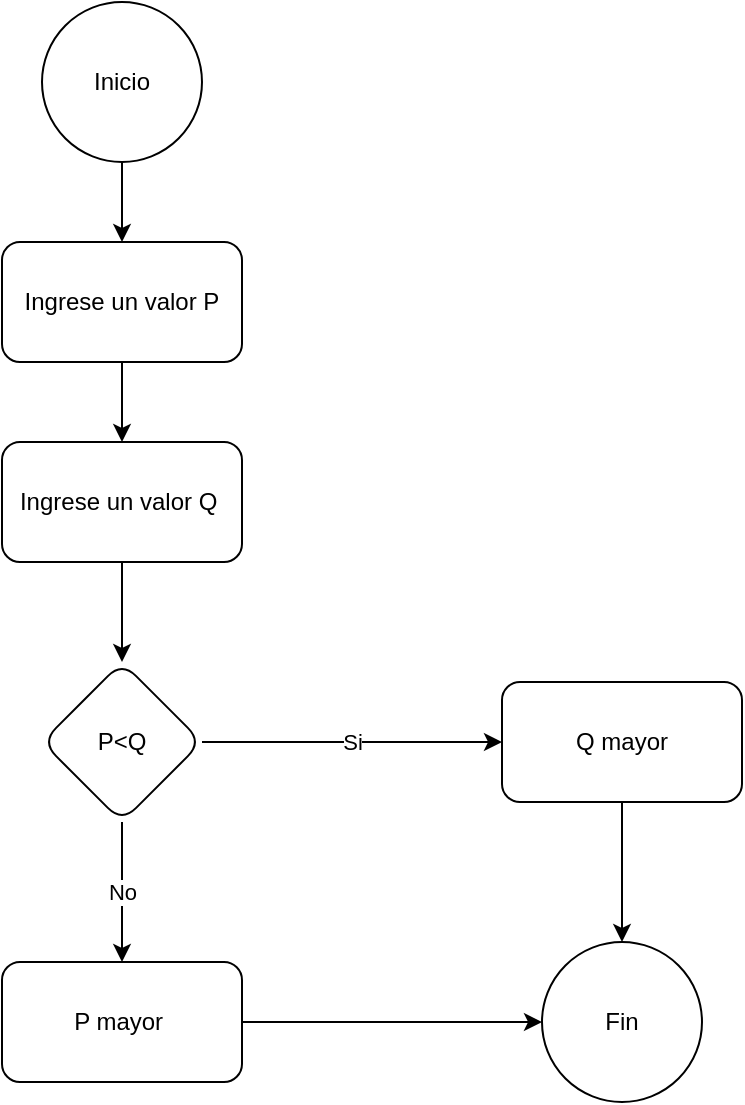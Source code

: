 <mxfile version="26.2.12">
  <diagram id="C5RBs43oDa-KdzZeNtuy" name="Page-1">
    <mxGraphModel dx="1428" dy="777" grid="1" gridSize="10" guides="1" tooltips="1" connect="1" arrows="1" fold="1" page="1" pageScale="1" pageWidth="827" pageHeight="1169" math="0" shadow="0">
      <root>
        <mxCell id="WIyWlLk6GJQsqaUBKTNV-0" />
        <mxCell id="WIyWlLk6GJQsqaUBKTNV-1" parent="WIyWlLk6GJQsqaUBKTNV-0" />
        <mxCell id="sNS0ZojCd92UjoBOgC7c-89" value="" style="edgeStyle=orthogonalEdgeStyle;rounded=0;orthogonalLoop=1;jettySize=auto;html=1;" edge="1" parent="WIyWlLk6GJQsqaUBKTNV-1" source="sNS0ZojCd92UjoBOgC7c-0" target="sNS0ZojCd92UjoBOgC7c-88">
          <mxGeometry relative="1" as="geometry" />
        </mxCell>
        <mxCell id="sNS0ZojCd92UjoBOgC7c-0" value="Inicio" style="ellipse;whiteSpace=wrap;html=1;aspect=fixed;" vertex="1" parent="WIyWlLk6GJQsqaUBKTNV-1">
          <mxGeometry x="50" y="60" width="80" height="80" as="geometry" />
        </mxCell>
        <mxCell id="sNS0ZojCd92UjoBOgC7c-91" value="" style="edgeStyle=orthogonalEdgeStyle;rounded=0;orthogonalLoop=1;jettySize=auto;html=1;" edge="1" parent="WIyWlLk6GJQsqaUBKTNV-1" source="sNS0ZojCd92UjoBOgC7c-88" target="sNS0ZojCd92UjoBOgC7c-90">
          <mxGeometry relative="1" as="geometry" />
        </mxCell>
        <mxCell id="sNS0ZojCd92UjoBOgC7c-88" value="Ingrese un valor P" style="rounded=1;whiteSpace=wrap;html=1;" vertex="1" parent="WIyWlLk6GJQsqaUBKTNV-1">
          <mxGeometry x="30" y="180" width="120" height="60" as="geometry" />
        </mxCell>
        <mxCell id="sNS0ZojCd92UjoBOgC7c-101" value="" style="edgeStyle=orthogonalEdgeStyle;rounded=0;orthogonalLoop=1;jettySize=auto;html=1;" edge="1" parent="WIyWlLk6GJQsqaUBKTNV-1" source="sNS0ZojCd92UjoBOgC7c-90" target="sNS0ZojCd92UjoBOgC7c-100">
          <mxGeometry relative="1" as="geometry" />
        </mxCell>
        <mxCell id="sNS0ZojCd92UjoBOgC7c-90" value="Ingrese un valor Q&amp;nbsp;" style="rounded=1;whiteSpace=wrap;html=1;" vertex="1" parent="WIyWlLk6GJQsqaUBKTNV-1">
          <mxGeometry x="30" y="280" width="120" height="60" as="geometry" />
        </mxCell>
        <mxCell id="sNS0ZojCd92UjoBOgC7c-107" value="" style="edgeStyle=orthogonalEdgeStyle;rounded=0;orthogonalLoop=1;jettySize=auto;html=1;" edge="1" parent="WIyWlLk6GJQsqaUBKTNV-1" source="sNS0ZojCd92UjoBOgC7c-94" target="sNS0ZojCd92UjoBOgC7c-105">
          <mxGeometry relative="1" as="geometry" />
        </mxCell>
        <mxCell id="sNS0ZojCd92UjoBOgC7c-94" value="Q mayor" style="rounded=1;whiteSpace=wrap;html=1;" vertex="1" parent="WIyWlLk6GJQsqaUBKTNV-1">
          <mxGeometry x="280" y="400" width="120" height="60" as="geometry" />
        </mxCell>
        <mxCell id="sNS0ZojCd92UjoBOgC7c-102" value="Si" style="edgeStyle=orthogonalEdgeStyle;rounded=0;orthogonalLoop=1;jettySize=auto;html=1;" edge="1" parent="WIyWlLk6GJQsqaUBKTNV-1" source="sNS0ZojCd92UjoBOgC7c-100" target="sNS0ZojCd92UjoBOgC7c-94">
          <mxGeometry relative="1" as="geometry" />
        </mxCell>
        <mxCell id="sNS0ZojCd92UjoBOgC7c-104" value="No" style="edgeStyle=orthogonalEdgeStyle;rounded=0;orthogonalLoop=1;jettySize=auto;html=1;" edge="1" parent="WIyWlLk6GJQsqaUBKTNV-1" source="sNS0ZojCd92UjoBOgC7c-100" target="sNS0ZojCd92UjoBOgC7c-103">
          <mxGeometry relative="1" as="geometry" />
        </mxCell>
        <mxCell id="sNS0ZojCd92UjoBOgC7c-100" value="P&amp;lt;Q" style="rhombus;whiteSpace=wrap;html=1;rounded=1;" vertex="1" parent="WIyWlLk6GJQsqaUBKTNV-1">
          <mxGeometry x="50" y="390" width="80" height="80" as="geometry" />
        </mxCell>
        <mxCell id="sNS0ZojCd92UjoBOgC7c-106" value="" style="edgeStyle=orthogonalEdgeStyle;rounded=0;orthogonalLoop=1;jettySize=auto;html=1;" edge="1" parent="WIyWlLk6GJQsqaUBKTNV-1" source="sNS0ZojCd92UjoBOgC7c-103" target="sNS0ZojCd92UjoBOgC7c-105">
          <mxGeometry relative="1" as="geometry" />
        </mxCell>
        <mxCell id="sNS0ZojCd92UjoBOgC7c-103" value="P mayor&amp;nbsp;" style="rounded=1;whiteSpace=wrap;html=1;" vertex="1" parent="WIyWlLk6GJQsqaUBKTNV-1">
          <mxGeometry x="30" y="540" width="120" height="60" as="geometry" />
        </mxCell>
        <mxCell id="sNS0ZojCd92UjoBOgC7c-105" value="Fin" style="ellipse;whiteSpace=wrap;html=1;rounded=1;" vertex="1" parent="WIyWlLk6GJQsqaUBKTNV-1">
          <mxGeometry x="300" y="530" width="80" height="80" as="geometry" />
        </mxCell>
      </root>
    </mxGraphModel>
  </diagram>
</mxfile>
